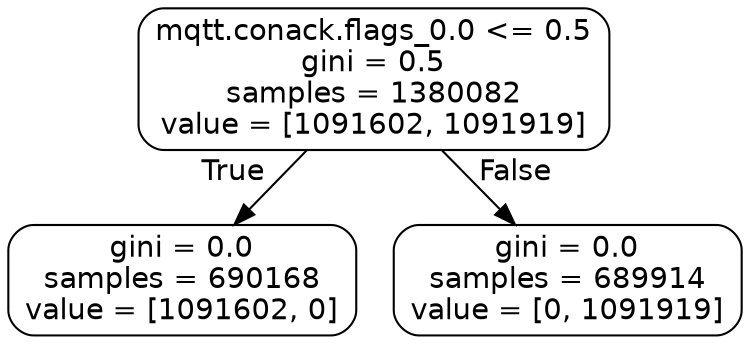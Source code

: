 digraph Tree {
node [shape=box, style="rounded", color="black", fontname="helvetica"] ;
edge [fontname="helvetica"] ;
0 [label="mqtt.conack.flags_0.0 <= 0.5\ngini = 0.5\nsamples = 1380082\nvalue = [1091602, 1091919]"] ;
1 [label="gini = 0.0\nsamples = 690168\nvalue = [1091602, 0]"] ;
0 -> 1 [labeldistance=2.5, labelangle=45, headlabel="True"] ;
2 [label="gini = 0.0\nsamples = 689914\nvalue = [0, 1091919]"] ;
0 -> 2 [labeldistance=2.5, labelangle=-45, headlabel="False"] ;
}